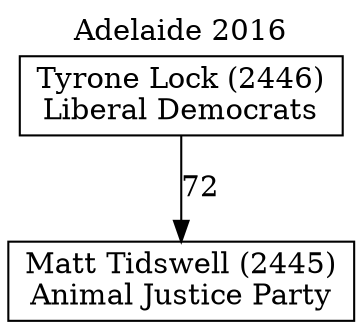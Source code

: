 // House preference flow
digraph "Matt Tidswell (2445)_Adelaide_2016" {
	graph [label="Adelaide 2016" labelloc=t mclimit=10]
	node [shape=box]
	"Matt Tidswell (2445)" [label="Matt Tidswell (2445)
Animal Justice Party"]
	"Tyrone Lock (2446)" [label="Tyrone Lock (2446)
Liberal Democrats"]
	"Tyrone Lock (2446)" -> "Matt Tidswell (2445)" [label=72]
}
